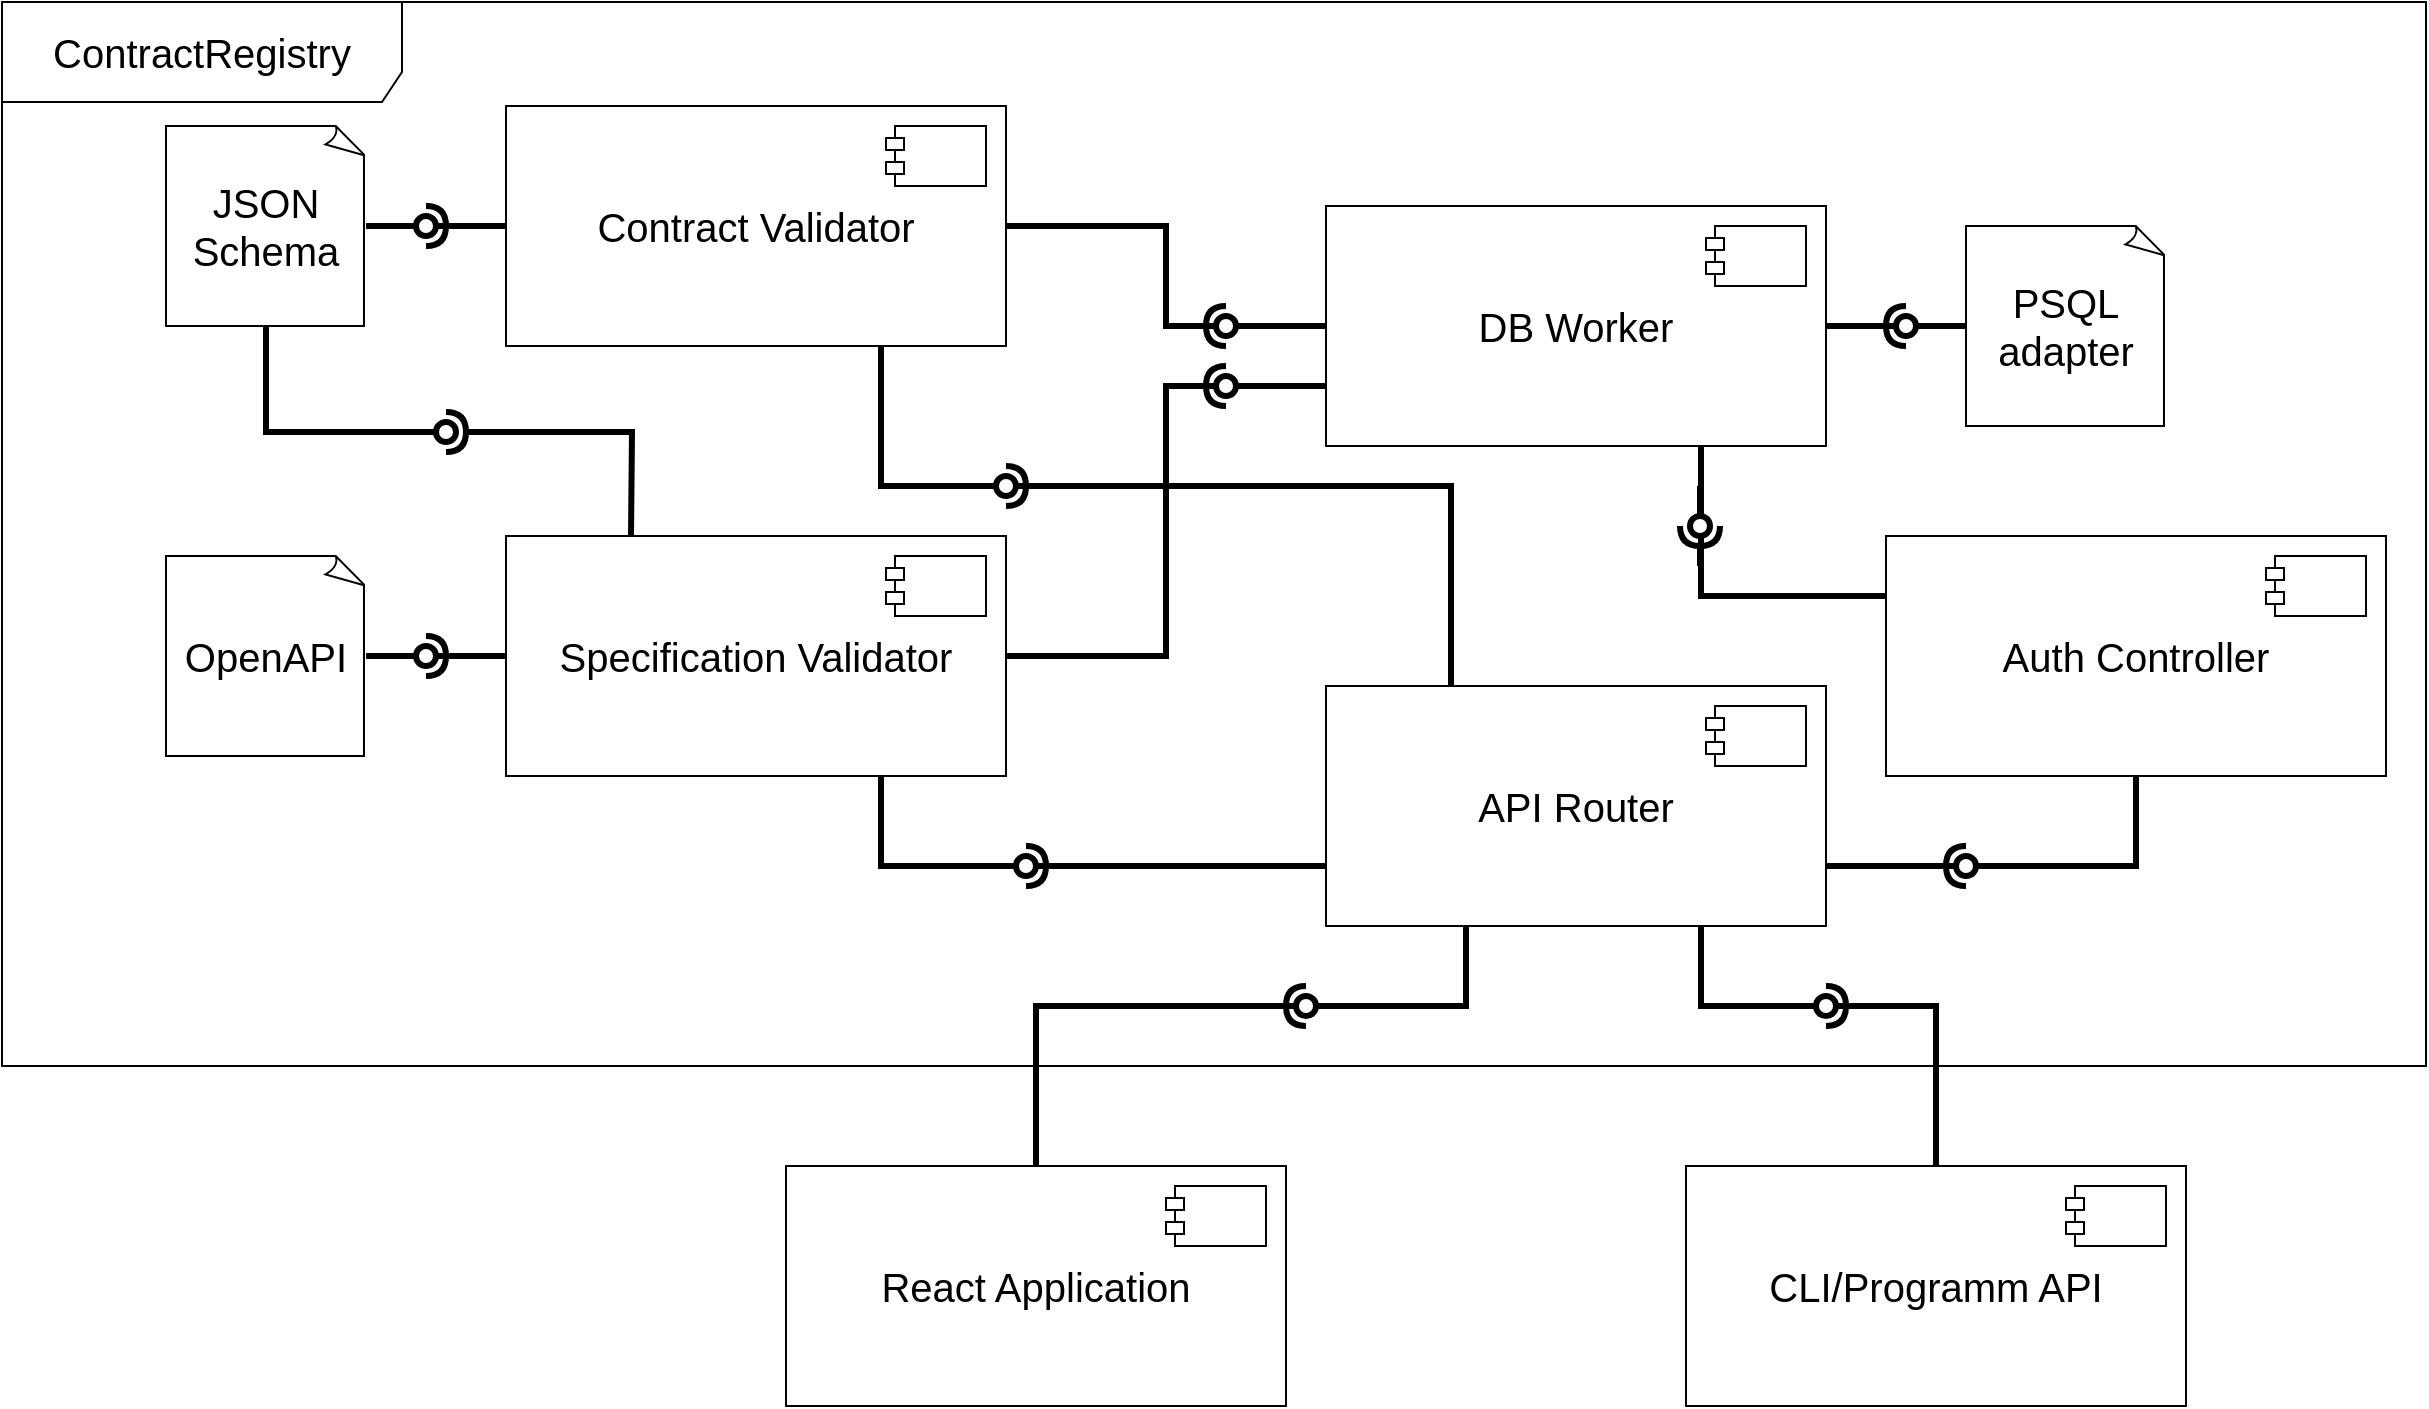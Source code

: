 <mxfile version="17.2.4" type="device" pages="3"><diagram name="arch" id="b5b7bab2-c9e2-2cf4-8b2a-24fd1a2a6d21"><mxGraphModel dx="2557" dy="1120" grid="1" gridSize="10" guides="1" tooltips="1" connect="1" arrows="1" fold="1" page="1" pageScale="1" pageWidth="827" pageHeight="1169" background="none" math="0" shadow="0"><root><mxCell id="0"/><mxCell id="1" parent="0"/><mxCell id="Lz_azRrl2270uQcHDVxr-2" value="&lt;font style=&quot;font-size: 20px&quot;&gt;ContractRegistry&lt;/font&gt;" style="shape=umlFrame;whiteSpace=wrap;html=1;width=200;height=50;" parent="1" vertex="1"><mxGeometry x="-2" y="258" width="1212" height="532" as="geometry"/></mxCell><mxCell id="NTznpI3FOSZ6g8ne6F2q-5" value="" style="group" parent="1" vertex="1" connectable="0"><mxGeometry x="250" y="525" width="250" height="120" as="geometry"/></mxCell><mxCell id="NTznpI3FOSZ6g8ne6F2q-2" value="&lt;font style=&quot;font-size: 20px&quot;&gt;Specification Validator&lt;/font&gt;" style="rounded=0;whiteSpace=wrap;html=1;" parent="NTznpI3FOSZ6g8ne6F2q-5" vertex="1"><mxGeometry width="250" height="120" as="geometry"/></mxCell><mxCell id="NTznpI3FOSZ6g8ne6F2q-1" value="" style="shape=module;align=left;spacingLeft=20;align=center;verticalAlign=top;jettyWidth=9;jettyHeight=6;" parent="NTznpI3FOSZ6g8ne6F2q-5" vertex="1"><mxGeometry x="190" y="10" width="50" height="30" as="geometry"/></mxCell><mxCell id="NTznpI3FOSZ6g8ne6F2q-7" value="" style="group" parent="1" vertex="1" connectable="0"><mxGeometry x="250" y="310" width="250" height="120" as="geometry"/></mxCell><mxCell id="NTznpI3FOSZ6g8ne6F2q-8" value="&lt;font style=&quot;font-size: 20px&quot;&gt;Contract Validator&lt;/font&gt;" style="rounded=0;whiteSpace=wrap;html=1;" parent="NTznpI3FOSZ6g8ne6F2q-7" vertex="1"><mxGeometry width="250" height="120" as="geometry"/></mxCell><mxCell id="NTznpI3FOSZ6g8ne6F2q-9" value="" style="shape=module;align=left;spacingLeft=20;align=center;verticalAlign=top;jettyWidth=9;jettyHeight=6;" parent="NTznpI3FOSZ6g8ne6F2q-7" vertex="1"><mxGeometry x="190" y="10" width="50" height="30" as="geometry"/></mxCell><mxCell id="NTznpI3FOSZ6g8ne6F2q-10" value="JSON Schema" style="whiteSpace=wrap;html=1;shape=mxgraph.basic.document;fontSize=20;" parent="1" vertex="1"><mxGeometry x="80" y="320" width="100" height="100" as="geometry"/></mxCell><mxCell id="NTznpI3FOSZ6g8ne6F2q-11" value="OpenAPI" style="whiteSpace=wrap;html=1;shape=mxgraph.basic.document;fontSize=20;" parent="1" vertex="1"><mxGeometry x="80" y="535" width="100" height="100" as="geometry"/></mxCell><mxCell id="NTznpI3FOSZ6g8ne6F2q-12" value="" style="group" parent="1" vertex="1" connectable="0"><mxGeometry x="660" y="360" width="250" height="120" as="geometry"/></mxCell><mxCell id="NTznpI3FOSZ6g8ne6F2q-13" value="&lt;font style=&quot;font-size: 20px&quot;&gt;DB Worker&lt;/font&gt;" style="rounded=0;whiteSpace=wrap;html=1;" parent="NTznpI3FOSZ6g8ne6F2q-12" vertex="1"><mxGeometry width="250" height="120" as="geometry"/></mxCell><mxCell id="NTznpI3FOSZ6g8ne6F2q-14" value="" style="shape=module;align=left;spacingLeft=20;align=center;verticalAlign=top;jettyWidth=9;jettyHeight=6;" parent="NTznpI3FOSZ6g8ne6F2q-12" vertex="1"><mxGeometry x="190" y="10" width="50" height="30" as="geometry"/></mxCell><mxCell id="NTznpI3FOSZ6g8ne6F2q-15" value="PSQL adapter" style="whiteSpace=wrap;html=1;shape=mxgraph.basic.document;fontSize=20;" parent="1" vertex="1"><mxGeometry x="980" y="370" width="100" height="100" as="geometry"/></mxCell><mxCell id="NTznpI3FOSZ6g8ne6F2q-16" value="" style="group" parent="1" vertex="1" connectable="0"><mxGeometry x="660" y="600" width="250" height="120" as="geometry"/></mxCell><mxCell id="NTznpI3FOSZ6g8ne6F2q-17" value="&lt;span style=&quot;font-size: 20px&quot;&gt;API Router&lt;/span&gt;" style="rounded=0;whiteSpace=wrap;html=1;" parent="NTznpI3FOSZ6g8ne6F2q-16" vertex="1"><mxGeometry width="250" height="120" as="geometry"/></mxCell><mxCell id="NTznpI3FOSZ6g8ne6F2q-18" value="" style="shape=module;align=left;spacingLeft=20;align=center;verticalAlign=top;jettyWidth=9;jettyHeight=6;" parent="NTznpI3FOSZ6g8ne6F2q-16" vertex="1"><mxGeometry x="190" y="10" width="50" height="30" as="geometry"/></mxCell><mxCell id="NTznpI3FOSZ6g8ne6F2q-19" value="" style="group" parent="1" vertex="1" connectable="0"><mxGeometry x="390" y="840" width="250" height="120" as="geometry"/></mxCell><mxCell id="NTznpI3FOSZ6g8ne6F2q-20" value="&lt;font style=&quot;font-size: 20px&quot;&gt;React Application&lt;/font&gt;" style="rounded=0;whiteSpace=wrap;html=1;" parent="NTznpI3FOSZ6g8ne6F2q-19" vertex="1"><mxGeometry width="250" height="120" as="geometry"/></mxCell><mxCell id="NTznpI3FOSZ6g8ne6F2q-21" value="" style="shape=module;align=left;spacingLeft=20;align=center;verticalAlign=top;jettyWidth=9;jettyHeight=6;" parent="NTznpI3FOSZ6g8ne6F2q-19" vertex="1"><mxGeometry x="190" y="10" width="50" height="30" as="geometry"/></mxCell><mxCell id="Lz_azRrl2270uQcHDVxr-8" style="edgeStyle=orthogonalEdgeStyle;rounded=0;orthogonalLoop=1;jettySize=auto;html=1;exitX=0;exitY=0.5;exitDx=0;exitDy=0;entryX=1;entryY=0.5;entryDx=0;entryDy=0;fontSize=20;endArrow=none;endFill=0;strokeWidth=3;" parent="1" source="NTznpI3FOSZ6g8ne6F2q-13" target="NTznpI3FOSZ6g8ne6F2q-8" edge="1"><mxGeometry relative="1" as="geometry"><Array as="points"><mxPoint x="580" y="420"/><mxPoint x="580" y="370"/></Array></mxGeometry></mxCell><mxCell id="Lz_azRrl2270uQcHDVxr-9" value="" style="group;rotation=-180;strokeWidth=4;" parent="1" vertex="1" connectable="0"><mxGeometry x="590" y="415" width="40" height="10" as="geometry"/></mxCell><mxCell id="Lz_azRrl2270uQcHDVxr-10" value="" style="rounded=0;orthogonalLoop=1;jettySize=auto;html=1;endArrow=none;endFill=0;sketch=0;sourcePerimeterSpacing=0;targetPerimeterSpacing=0;fontSize=20;strokeWidth=3;" parent="Lz_azRrl2270uQcHDVxr-9" target="Lz_azRrl2270uQcHDVxr-12" edge="1"><mxGeometry relative="1" as="geometry"><mxPoint x="40" y="5" as="sourcePoint"/></mxGeometry></mxCell><mxCell id="Lz_azRrl2270uQcHDVxr-11" value="" style="rounded=0;orthogonalLoop=1;jettySize=auto;html=1;endArrow=halfCircle;endFill=0;entryX=0.5;entryY=0.5;endSize=6;strokeWidth=3;sketch=0;fontSize=20;" parent="Lz_azRrl2270uQcHDVxr-9" target="Lz_azRrl2270uQcHDVxr-12" edge="1"><mxGeometry relative="1" as="geometry"><mxPoint y="5" as="sourcePoint"/></mxGeometry></mxCell><mxCell id="Lz_azRrl2270uQcHDVxr-12" value="" style="ellipse;whiteSpace=wrap;html=1;align=center;aspect=fixed;resizable=0;points=[];outlineConnect=0;sketch=0;fontSize=20;rotation=-180;strokeWidth=3;" parent="Lz_azRrl2270uQcHDVxr-9" vertex="1"><mxGeometry x="15" width="10" height="10" as="geometry"/></mxCell><mxCell id="Lz_azRrl2270uQcHDVxr-21" style="edgeStyle=orthogonalEdgeStyle;rounded=0;orthogonalLoop=1;jettySize=auto;html=1;exitX=1;exitY=0.5;exitDx=0;exitDy=0;entryX=0;entryY=0.75;entryDx=0;entryDy=0;fontSize=20;endArrow=none;endFill=0;strokeWidth=3;" parent="1" source="NTznpI3FOSZ6g8ne6F2q-2" target="NTznpI3FOSZ6g8ne6F2q-13" edge="1"><mxGeometry relative="1" as="geometry"/></mxCell><mxCell id="Lz_azRrl2270uQcHDVxr-22" value="" style="group;rotation=-180;strokeWidth=4;" parent="1" vertex="1" connectable="0"><mxGeometry x="590" y="445" width="40" height="10" as="geometry"/></mxCell><mxCell id="Lz_azRrl2270uQcHDVxr-23" value="" style="rounded=0;orthogonalLoop=1;jettySize=auto;html=1;endArrow=none;endFill=0;sketch=0;sourcePerimeterSpacing=0;targetPerimeterSpacing=0;fontSize=20;strokeWidth=3;" parent="Lz_azRrl2270uQcHDVxr-22" target="Lz_azRrl2270uQcHDVxr-25" edge="1"><mxGeometry relative="1" as="geometry"><mxPoint x="40" y="5" as="sourcePoint"/></mxGeometry></mxCell><mxCell id="Lz_azRrl2270uQcHDVxr-24" value="" style="rounded=0;orthogonalLoop=1;jettySize=auto;html=1;endArrow=halfCircle;endFill=0;entryX=0.5;entryY=0.5;endSize=6;strokeWidth=3;sketch=0;fontSize=20;" parent="Lz_azRrl2270uQcHDVxr-22" target="Lz_azRrl2270uQcHDVxr-25" edge="1"><mxGeometry relative="1" as="geometry"><mxPoint y="5" as="sourcePoint"/></mxGeometry></mxCell><mxCell id="Lz_azRrl2270uQcHDVxr-25" value="" style="ellipse;whiteSpace=wrap;html=1;align=center;aspect=fixed;resizable=0;points=[];outlineConnect=0;sketch=0;fontSize=20;rotation=-180;strokeWidth=3;" parent="Lz_azRrl2270uQcHDVxr-22" vertex="1"><mxGeometry x="15" width="10" height="10" as="geometry"/></mxCell><mxCell id="Lz_azRrl2270uQcHDVxr-26" style="edgeStyle=orthogonalEdgeStyle;rounded=0;orthogonalLoop=1;jettySize=auto;html=1;exitX=0.75;exitY=1;exitDx=0;exitDy=0;entryX=0.25;entryY=0;entryDx=0;entryDy=0;fontSize=20;endArrow=none;endFill=0;strokeWidth=3;" parent="1" source="NTznpI3FOSZ6g8ne6F2q-8" target="NTznpI3FOSZ6g8ne6F2q-17" edge="1"><mxGeometry relative="1" as="geometry"><Array as="points"><mxPoint x="438" y="500"/><mxPoint x="722" y="500"/></Array></mxGeometry></mxCell><mxCell id="Lz_azRrl2270uQcHDVxr-27" value="" style="group;rotation=0;strokeWidth=4;" parent="1" vertex="1" connectable="0"><mxGeometry x="480" y="495" width="40" height="10" as="geometry"/></mxCell><mxCell id="Lz_azRrl2270uQcHDVxr-28" value="" style="rounded=0;orthogonalLoop=1;jettySize=auto;html=1;endArrow=none;endFill=0;sketch=0;sourcePerimeterSpacing=0;targetPerimeterSpacing=0;fontSize=20;strokeWidth=3;" parent="Lz_azRrl2270uQcHDVxr-27" target="Lz_azRrl2270uQcHDVxr-30" edge="1"><mxGeometry relative="1" as="geometry"><mxPoint y="5" as="sourcePoint"/></mxGeometry></mxCell><mxCell id="Lz_azRrl2270uQcHDVxr-29" value="" style="rounded=0;orthogonalLoop=1;jettySize=auto;html=1;endArrow=halfCircle;endFill=0;entryX=0.5;entryY=0.5;endSize=6;strokeWidth=3;sketch=0;fontSize=20;" parent="Lz_azRrl2270uQcHDVxr-27" target="Lz_azRrl2270uQcHDVxr-30" edge="1"><mxGeometry relative="1" as="geometry"><mxPoint x="40" y="5" as="sourcePoint"/></mxGeometry></mxCell><mxCell id="Lz_azRrl2270uQcHDVxr-30" value="" style="ellipse;whiteSpace=wrap;html=1;align=center;aspect=fixed;resizable=0;points=[];outlineConnect=0;sketch=0;fontSize=20;rotation=0;strokeWidth=3;" parent="Lz_azRrl2270uQcHDVxr-27" vertex="1"><mxGeometry x="15" width="10" height="10" as="geometry"/></mxCell><mxCell id="Lz_azRrl2270uQcHDVxr-31" style="edgeStyle=orthogonalEdgeStyle;rounded=0;orthogonalLoop=1;jettySize=auto;html=1;exitX=0.75;exitY=1;exitDx=0;exitDy=0;entryX=0;entryY=0.75;entryDx=0;entryDy=0;fontSize=20;endArrow=none;endFill=0;strokeWidth=3;" parent="1" source="NTznpI3FOSZ6g8ne6F2q-2" target="NTznpI3FOSZ6g8ne6F2q-17" edge="1"><mxGeometry relative="1" as="geometry"/></mxCell><mxCell id="Lz_azRrl2270uQcHDVxr-32" value="" style="group;rotation=0;strokeWidth=4;" parent="1" vertex="1" connectable="0"><mxGeometry x="490" y="685" width="40" height="10" as="geometry"/></mxCell><mxCell id="Lz_azRrl2270uQcHDVxr-33" value="" style="rounded=0;orthogonalLoop=1;jettySize=auto;html=1;endArrow=none;endFill=0;sketch=0;sourcePerimeterSpacing=0;targetPerimeterSpacing=0;fontSize=20;strokeWidth=3;" parent="Lz_azRrl2270uQcHDVxr-32" target="Lz_azRrl2270uQcHDVxr-35" edge="1"><mxGeometry relative="1" as="geometry"><mxPoint y="5" as="sourcePoint"/></mxGeometry></mxCell><mxCell id="Lz_azRrl2270uQcHDVxr-34" value="" style="rounded=0;orthogonalLoop=1;jettySize=auto;html=1;endArrow=halfCircle;endFill=0;entryX=0.5;entryY=0.5;endSize=6;strokeWidth=3;sketch=0;fontSize=20;" parent="Lz_azRrl2270uQcHDVxr-32" target="Lz_azRrl2270uQcHDVxr-35" edge="1"><mxGeometry relative="1" as="geometry"><mxPoint x="40" y="5" as="sourcePoint"/></mxGeometry></mxCell><mxCell id="Lz_azRrl2270uQcHDVxr-35" value="" style="ellipse;whiteSpace=wrap;html=1;align=center;aspect=fixed;resizable=0;points=[];outlineConnect=0;sketch=0;fontSize=20;rotation=0;strokeWidth=3;" parent="Lz_azRrl2270uQcHDVxr-32" vertex="1"><mxGeometry x="15" width="10" height="10" as="geometry"/></mxCell><mxCell id="Lz_azRrl2270uQcHDVxr-36" style="edgeStyle=orthogonalEdgeStyle;rounded=0;orthogonalLoop=1;jettySize=auto;html=1;exitX=0.5;exitY=0;exitDx=0;exitDy=0;fontSize=20;endArrow=none;endFill=0;strokeWidth=3;" parent="1" source="NTznpI3FOSZ6g8ne6F2q-20" edge="1"><mxGeometry relative="1" as="geometry"><mxPoint x="730" y="720" as="targetPoint"/><Array as="points"><mxPoint x="515" y="760"/><mxPoint x="730" y="760"/><mxPoint x="730" y="720"/></Array></mxGeometry></mxCell><mxCell id="Lz_azRrl2270uQcHDVxr-46" style="edgeStyle=orthogonalEdgeStyle;rounded=0;orthogonalLoop=1;jettySize=auto;html=1;exitX=1;exitY=0.5;exitDx=0;exitDy=0;entryX=0;entryY=0.5;entryDx=0;entryDy=0;entryPerimeter=0;fontSize=20;endArrow=none;endFill=0;strokeWidth=3;" parent="1" source="NTznpI3FOSZ6g8ne6F2q-13" target="NTznpI3FOSZ6g8ne6F2q-15" edge="1"><mxGeometry relative="1" as="geometry"/></mxCell><mxCell id="Lz_azRrl2270uQcHDVxr-47" value="" style="group;rotation=-180;strokeWidth=4;" parent="1" vertex="1" connectable="0"><mxGeometry x="930" y="415" width="40" height="10" as="geometry"/></mxCell><mxCell id="Lz_azRrl2270uQcHDVxr-48" value="" style="rounded=0;orthogonalLoop=1;jettySize=auto;html=1;endArrow=none;endFill=0;sketch=0;sourcePerimeterSpacing=0;targetPerimeterSpacing=0;fontSize=20;strokeWidth=3;" parent="Lz_azRrl2270uQcHDVxr-47" target="Lz_azRrl2270uQcHDVxr-50" edge="1"><mxGeometry relative="1" as="geometry"><mxPoint x="40" y="5" as="sourcePoint"/></mxGeometry></mxCell><mxCell id="Lz_azRrl2270uQcHDVxr-49" value="" style="rounded=0;orthogonalLoop=1;jettySize=auto;html=1;endArrow=halfCircle;endFill=0;entryX=0.5;entryY=0.5;endSize=6;strokeWidth=3;sketch=0;fontSize=20;" parent="Lz_azRrl2270uQcHDVxr-47" target="Lz_azRrl2270uQcHDVxr-50" edge="1"><mxGeometry relative="1" as="geometry"><mxPoint y="5" as="sourcePoint"/></mxGeometry></mxCell><mxCell id="Lz_azRrl2270uQcHDVxr-50" value="" style="ellipse;whiteSpace=wrap;html=1;align=center;aspect=fixed;resizable=0;points=[];outlineConnect=0;sketch=0;fontSize=20;rotation=-180;strokeWidth=3;" parent="Lz_azRrl2270uQcHDVxr-47" vertex="1"><mxGeometry x="15" width="10" height="10" as="geometry"/></mxCell><mxCell id="Lz_azRrl2270uQcHDVxr-52" style="edgeStyle=orthogonalEdgeStyle;rounded=0;orthogonalLoop=1;jettySize=auto;html=1;exitX=0;exitY=0.5;exitDx=0;exitDy=0;entryX=1;entryY=0.5;entryDx=0;entryDy=0;entryPerimeter=0;fontSize=20;endArrow=none;endFill=0;strokeWidth=3;" parent="1" source="NTznpI3FOSZ6g8ne6F2q-8" target="NTznpI3FOSZ6g8ne6F2q-10" edge="1"><mxGeometry relative="1" as="geometry"/></mxCell><mxCell id="Lz_azRrl2270uQcHDVxr-53" style="edgeStyle=orthogonalEdgeStyle;rounded=0;orthogonalLoop=1;jettySize=auto;html=1;exitX=0;exitY=0.5;exitDx=0;exitDy=0;fontSize=20;endArrow=none;endFill=0;strokeWidth=3;" parent="1" source="NTznpI3FOSZ6g8ne6F2q-2" target="NTznpI3FOSZ6g8ne6F2q-11" edge="1"><mxGeometry relative="1" as="geometry"/></mxCell><mxCell id="Lz_azRrl2270uQcHDVxr-64" value="" style="group;rotation=0;strokeWidth=4;" parent="1" vertex="1" connectable="0"><mxGeometry x="190" y="580" width="40" height="10" as="geometry"/></mxCell><mxCell id="Lz_azRrl2270uQcHDVxr-65" value="" style="rounded=0;orthogonalLoop=1;jettySize=auto;html=1;endArrow=none;endFill=0;sketch=0;sourcePerimeterSpacing=0;targetPerimeterSpacing=0;fontSize=20;strokeWidth=3;" parent="Lz_azRrl2270uQcHDVxr-64" target="Lz_azRrl2270uQcHDVxr-67" edge="1"><mxGeometry relative="1" as="geometry"><mxPoint y="5" as="sourcePoint"/></mxGeometry></mxCell><mxCell id="Lz_azRrl2270uQcHDVxr-66" value="" style="rounded=0;orthogonalLoop=1;jettySize=auto;html=1;endArrow=halfCircle;endFill=0;entryX=0.5;entryY=0.5;endSize=6;strokeWidth=3;sketch=0;fontSize=20;" parent="Lz_azRrl2270uQcHDVxr-64" target="Lz_azRrl2270uQcHDVxr-67" edge="1"><mxGeometry relative="1" as="geometry"><mxPoint x="40" y="5" as="sourcePoint"/></mxGeometry></mxCell><mxCell id="Lz_azRrl2270uQcHDVxr-67" value="" style="ellipse;whiteSpace=wrap;html=1;align=center;aspect=fixed;resizable=0;points=[];outlineConnect=0;sketch=0;fontSize=20;rotation=0;strokeWidth=3;" parent="Lz_azRrl2270uQcHDVxr-64" vertex="1"><mxGeometry x="15" width="10" height="10" as="geometry"/></mxCell><mxCell id="Lz_azRrl2270uQcHDVxr-17" value="" style="group;rotation=0;strokeWidth=4;" parent="1" vertex="1" connectable="0"><mxGeometry x="190" y="365" width="40" height="10" as="geometry"/></mxCell><mxCell id="Lz_azRrl2270uQcHDVxr-18" value="" style="rounded=0;orthogonalLoop=1;jettySize=auto;html=1;endArrow=none;endFill=0;sketch=0;sourcePerimeterSpacing=0;targetPerimeterSpacing=0;fontSize=20;strokeWidth=3;" parent="Lz_azRrl2270uQcHDVxr-17" target="Lz_azRrl2270uQcHDVxr-20" edge="1"><mxGeometry relative="1" as="geometry"><mxPoint y="5" as="sourcePoint"/></mxGeometry></mxCell><mxCell id="Lz_azRrl2270uQcHDVxr-19" value="" style="rounded=0;orthogonalLoop=1;jettySize=auto;html=1;endArrow=halfCircle;endFill=0;entryX=0.5;entryY=0.5;endSize=6;strokeWidth=3;sketch=0;fontSize=20;" parent="Lz_azRrl2270uQcHDVxr-17" target="Lz_azRrl2270uQcHDVxr-20" edge="1"><mxGeometry relative="1" as="geometry"><mxPoint x="40" y="5" as="sourcePoint"/></mxGeometry></mxCell><mxCell id="Lz_azRrl2270uQcHDVxr-20" value="" style="ellipse;whiteSpace=wrap;html=1;align=center;aspect=fixed;resizable=0;points=[];outlineConnect=0;sketch=0;fontSize=20;rotation=0;strokeWidth=3;" parent="Lz_azRrl2270uQcHDVxr-17" vertex="1"><mxGeometry x="15" width="10" height="10" as="geometry"/></mxCell><mxCell id="Lz_azRrl2270uQcHDVxr-68" value="" style="group;rotation=0;strokeWidth=4;" parent="1" vertex="1" connectable="0"><mxGeometry x="200" y="468" width="40" height="10" as="geometry"/></mxCell><mxCell id="Lz_azRrl2270uQcHDVxr-71" value="" style="ellipse;whiteSpace=wrap;html=1;align=center;aspect=fixed;resizable=0;points=[];outlineConnect=0;sketch=0;fontSize=20;rotation=0;strokeWidth=3;" parent="Lz_azRrl2270uQcHDVxr-68" vertex="1"><mxGeometry x="15" width="10" height="10" as="geometry"/></mxCell><mxCell id="Lz_azRrl2270uQcHDVxr-70" value="" style="rounded=0;orthogonalLoop=1;jettySize=auto;html=1;endArrow=halfCircle;endFill=0;entryX=0.5;entryY=0.5;endSize=6;strokeWidth=3;sketch=0;fontSize=20;exitX=0.25;exitY=0;exitDx=0;exitDy=0;" parent="1" source="NTznpI3FOSZ6g8ne6F2q-2" target="Lz_azRrl2270uQcHDVxr-71" edge="1"><mxGeometry relative="1" as="geometry"><mxPoint x="240" y="473" as="sourcePoint"/><Array as="points"><mxPoint x="313" y="473"/></Array></mxGeometry></mxCell><mxCell id="Lz_azRrl2270uQcHDVxr-69" value="" style="rounded=0;orthogonalLoop=1;jettySize=auto;html=1;endArrow=none;endFill=0;sketch=0;sourcePerimeterSpacing=0;targetPerimeterSpacing=0;fontSize=20;strokeWidth=3;exitX=0.5;exitY=1;exitDx=0;exitDy=0;exitPerimeter=0;" parent="1" source="NTznpI3FOSZ6g8ne6F2q-10" target="Lz_azRrl2270uQcHDVxr-71" edge="1"><mxGeometry relative="1" as="geometry"><mxPoint x="200" y="473" as="sourcePoint"/><Array as="points"><mxPoint x="130" y="473"/></Array></mxGeometry></mxCell><mxCell id="6DGtZAUi4Gz1o-I7cFTn-1" value="" style="group" vertex="1" connectable="0" parent="1"><mxGeometry x="940" y="525" width="250" height="120" as="geometry"/></mxCell><mxCell id="6DGtZAUi4Gz1o-I7cFTn-2" value="&lt;span style=&quot;font-size: 20px&quot;&gt;Auth Controller&lt;/span&gt;" style="rounded=0;whiteSpace=wrap;html=1;" vertex="1" parent="6DGtZAUi4Gz1o-I7cFTn-1"><mxGeometry width="250" height="120" as="geometry"/></mxCell><mxCell id="6DGtZAUi4Gz1o-I7cFTn-3" value="" style="shape=module;align=left;spacingLeft=20;align=center;verticalAlign=top;jettyWidth=9;jettyHeight=6;" vertex="1" parent="6DGtZAUi4Gz1o-I7cFTn-1"><mxGeometry x="190" y="10" width="50" height="30" as="geometry"/></mxCell><mxCell id="6DGtZAUi4Gz1o-I7cFTn-4" style="edgeStyle=orthogonalEdgeStyle;rounded=0;orthogonalLoop=1;jettySize=auto;html=1;exitX=1;exitY=0.75;exitDx=0;exitDy=0;entryX=0.5;entryY=1;entryDx=0;entryDy=0;strokeWidth=3;endArrow=none;endFill=0;" edge="1" parent="1" source="NTznpI3FOSZ6g8ne6F2q-17" target="6DGtZAUi4Gz1o-I7cFTn-2"><mxGeometry relative="1" as="geometry"/></mxCell><mxCell id="6DGtZAUi4Gz1o-I7cFTn-5" value="" style="group;rotation=-180;strokeWidth=4;" vertex="1" connectable="0" parent="1"><mxGeometry x="960" y="685" width="40" height="10" as="geometry"/></mxCell><mxCell id="6DGtZAUi4Gz1o-I7cFTn-6" value="" style="rounded=0;orthogonalLoop=1;jettySize=auto;html=1;endArrow=none;endFill=0;sketch=0;sourcePerimeterSpacing=0;targetPerimeterSpacing=0;fontSize=20;strokeWidth=3;" edge="1" parent="6DGtZAUi4Gz1o-I7cFTn-5" target="6DGtZAUi4Gz1o-I7cFTn-8"><mxGeometry relative="1" as="geometry"><mxPoint x="40" y="5" as="sourcePoint"/></mxGeometry></mxCell><mxCell id="6DGtZAUi4Gz1o-I7cFTn-7" value="" style="rounded=0;orthogonalLoop=1;jettySize=auto;html=1;endArrow=halfCircle;endFill=0;entryX=0.5;entryY=0.5;endSize=6;strokeWidth=3;sketch=0;fontSize=20;" edge="1" parent="6DGtZAUi4Gz1o-I7cFTn-5" target="6DGtZAUi4Gz1o-I7cFTn-8"><mxGeometry relative="1" as="geometry"><mxPoint y="5" as="sourcePoint"/></mxGeometry></mxCell><mxCell id="6DGtZAUi4Gz1o-I7cFTn-8" value="" style="ellipse;whiteSpace=wrap;html=1;align=center;aspect=fixed;resizable=0;points=[];outlineConnect=0;sketch=0;fontSize=20;rotation=-180;strokeWidth=3;" vertex="1" parent="6DGtZAUi4Gz1o-I7cFTn-5"><mxGeometry x="15" width="10" height="10" as="geometry"/></mxCell><mxCell id="6DGtZAUi4Gz1o-I7cFTn-9" style="edgeStyle=orthogonalEdgeStyle;rounded=0;orthogonalLoop=1;jettySize=auto;html=1;exitX=0.75;exitY=1;exitDx=0;exitDy=0;entryX=0;entryY=0.25;entryDx=0;entryDy=0;strokeWidth=3;endArrow=none;endFill=0;" edge="1" parent="1" source="NTznpI3FOSZ6g8ne6F2q-13" target="6DGtZAUi4Gz1o-I7cFTn-2"><mxGeometry relative="1" as="geometry"/></mxCell><mxCell id="6DGtZAUi4Gz1o-I7cFTn-10" value="" style="group;rotation=90;strokeWidth=4;" vertex="1" connectable="0" parent="1"><mxGeometry x="827" y="515" width="40" height="10" as="geometry"/></mxCell><mxCell id="6DGtZAUi4Gz1o-I7cFTn-11" value="" style="rounded=0;orthogonalLoop=1;jettySize=auto;html=1;endArrow=none;endFill=0;sketch=0;sourcePerimeterSpacing=0;targetPerimeterSpacing=0;fontSize=20;strokeWidth=3;" edge="1" parent="6DGtZAUi4Gz1o-I7cFTn-10" target="6DGtZAUi4Gz1o-I7cFTn-13"><mxGeometry relative="1" as="geometry"><mxPoint x="20" y="-15" as="sourcePoint"/></mxGeometry></mxCell><mxCell id="6DGtZAUi4Gz1o-I7cFTn-12" value="" style="rounded=0;orthogonalLoop=1;jettySize=auto;html=1;endArrow=halfCircle;endFill=0;entryX=0.5;entryY=0.5;endSize=6;strokeWidth=3;sketch=0;fontSize=20;" edge="1" parent="6DGtZAUi4Gz1o-I7cFTn-10" target="6DGtZAUi4Gz1o-I7cFTn-13"><mxGeometry relative="1" as="geometry"><mxPoint x="20" y="25" as="sourcePoint"/></mxGeometry></mxCell><mxCell id="6DGtZAUi4Gz1o-I7cFTn-13" value="" style="ellipse;whiteSpace=wrap;html=1;align=center;aspect=fixed;resizable=0;points=[];outlineConnect=0;sketch=0;fontSize=20;rotation=90;strokeWidth=3;" vertex="1" parent="6DGtZAUi4Gz1o-I7cFTn-10"><mxGeometry x="15" width="10" height="10" as="geometry"/></mxCell><mxCell id="6DGtZAUi4Gz1o-I7cFTn-14" value="" style="group;rotation=-180;strokeWidth=4;" vertex="1" connectable="0" parent="1"><mxGeometry x="630" y="755" width="40" height="10" as="geometry"/></mxCell><mxCell id="6DGtZAUi4Gz1o-I7cFTn-15" value="" style="rounded=0;orthogonalLoop=1;jettySize=auto;html=1;endArrow=none;endFill=0;sketch=0;sourcePerimeterSpacing=0;targetPerimeterSpacing=0;fontSize=20;strokeWidth=3;" edge="1" parent="6DGtZAUi4Gz1o-I7cFTn-14" target="6DGtZAUi4Gz1o-I7cFTn-17"><mxGeometry relative="1" as="geometry"><mxPoint x="40" y="5" as="sourcePoint"/></mxGeometry></mxCell><mxCell id="6DGtZAUi4Gz1o-I7cFTn-16" value="" style="rounded=0;orthogonalLoop=1;jettySize=auto;html=1;endArrow=halfCircle;endFill=0;entryX=0.5;entryY=0.5;endSize=6;strokeWidth=3;sketch=0;fontSize=20;" edge="1" parent="6DGtZAUi4Gz1o-I7cFTn-14" target="6DGtZAUi4Gz1o-I7cFTn-17"><mxGeometry relative="1" as="geometry"><mxPoint y="5" as="sourcePoint"/></mxGeometry></mxCell><mxCell id="6DGtZAUi4Gz1o-I7cFTn-17" value="" style="ellipse;whiteSpace=wrap;html=1;align=center;aspect=fixed;resizable=0;points=[];outlineConnect=0;sketch=0;fontSize=20;rotation=-180;strokeWidth=3;" vertex="1" parent="6DGtZAUi4Gz1o-I7cFTn-14"><mxGeometry x="15" width="10" height="10" as="geometry"/></mxCell><mxCell id="6DGtZAUi4Gz1o-I7cFTn-19" value="" style="group" vertex="1" connectable="0" parent="1"><mxGeometry x="840" y="840" width="250" height="120" as="geometry"/></mxCell><mxCell id="6DGtZAUi4Gz1o-I7cFTn-20" value="&lt;font style=&quot;font-size: 20px&quot;&gt;CLI/Programm API&lt;/font&gt;" style="rounded=0;whiteSpace=wrap;html=1;" vertex="1" parent="6DGtZAUi4Gz1o-I7cFTn-19"><mxGeometry width="250" height="120" as="geometry"/></mxCell><mxCell id="6DGtZAUi4Gz1o-I7cFTn-21" value="" style="shape=module;align=left;spacingLeft=20;align=center;verticalAlign=top;jettyWidth=9;jettyHeight=6;" vertex="1" parent="6DGtZAUi4Gz1o-I7cFTn-19"><mxGeometry x="190" y="10" width="50" height="30" as="geometry"/></mxCell><mxCell id="6DGtZAUi4Gz1o-I7cFTn-22" style="edgeStyle=orthogonalEdgeStyle;rounded=0;orthogonalLoop=1;jettySize=auto;html=1;exitX=0.75;exitY=1;exitDx=0;exitDy=0;entryX=0.5;entryY=0;entryDx=0;entryDy=0;endArrow=none;endFill=0;strokeWidth=3;" edge="1" parent="1" source="NTznpI3FOSZ6g8ne6F2q-17" target="6DGtZAUi4Gz1o-I7cFTn-20"><mxGeometry relative="1" as="geometry"><Array as="points"><mxPoint x="848" y="760"/><mxPoint x="965" y="760"/></Array></mxGeometry></mxCell><mxCell id="6DGtZAUi4Gz1o-I7cFTn-23" value="" style="group;rotation=0;strokeWidth=4;" vertex="1" connectable="0" parent="1"><mxGeometry x="890" y="755" width="40" height="10" as="geometry"/></mxCell><mxCell id="6DGtZAUi4Gz1o-I7cFTn-24" value="" style="rounded=0;orthogonalLoop=1;jettySize=auto;html=1;endArrow=none;endFill=0;sketch=0;sourcePerimeterSpacing=0;targetPerimeterSpacing=0;fontSize=20;strokeWidth=3;" edge="1" parent="6DGtZAUi4Gz1o-I7cFTn-23" target="6DGtZAUi4Gz1o-I7cFTn-26"><mxGeometry relative="1" as="geometry"><mxPoint y="5" as="sourcePoint"/></mxGeometry></mxCell><mxCell id="6DGtZAUi4Gz1o-I7cFTn-25" value="" style="rounded=0;orthogonalLoop=1;jettySize=auto;html=1;endArrow=halfCircle;endFill=0;entryX=0.5;entryY=0.5;endSize=6;strokeWidth=3;sketch=0;fontSize=20;" edge="1" parent="6DGtZAUi4Gz1o-I7cFTn-23" target="6DGtZAUi4Gz1o-I7cFTn-26"><mxGeometry relative="1" as="geometry"><mxPoint x="40" y="5" as="sourcePoint"/></mxGeometry></mxCell><mxCell id="6DGtZAUi4Gz1o-I7cFTn-26" value="" style="ellipse;whiteSpace=wrap;html=1;align=center;aspect=fixed;resizable=0;points=[];outlineConnect=0;sketch=0;fontSize=20;rotation=0;strokeWidth=3;" vertex="1" parent="6DGtZAUi4Gz1o-I7cFTn-23"><mxGeometry x="15" width="10" height="10" as="geometry"/></mxCell></root></mxGraphModel></diagram><diagram id="7S7pUWcjHqedcm_H6oqc" name="er"><mxGraphModel dx="1038" dy="649" grid="1" gridSize="10" guides="1" tooltips="1" connect="1" arrows="1" fold="1" page="1" pageScale="1" pageWidth="827" pageHeight="1169" math="0" shadow="0"><root><mxCell id="dKCYuB_QtN5mc5FI5lSo-0"/><mxCell id="dKCYuB_QtN5mc5FI5lSo-1" parent="dKCYuB_QtN5mc5FI5lSo-0"/><mxCell id="gaFN4s2b29At6AgafmRe-24" value="" style="shape=tableRow;horizontal=0;startSize=0;swimlaneHead=0;swimlaneBody=0;fillColor=none;collapsible=0;dropTarget=0;points=[[0,0.5],[1,0.5]];portConstraint=eastwest;top=0;left=0;right=0;bottom=0;" parent="dKCYuB_QtN5mc5FI5lSo-1" vertex="1"><mxGeometry x="360" y="310" width="180" height="30" as="geometry"/></mxCell><mxCell id="gaFN4s2b29At6AgafmRe-25" value="" style="shape=partialRectangle;connectable=0;fillColor=none;top=0;left=0;bottom=0;right=0;editable=1;overflow=hidden;" parent="gaFN4s2b29At6AgafmRe-24" vertex="1"><mxGeometry width="30" height="30" as="geometry"><mxRectangle width="30" height="30" as="alternateBounds"/></mxGeometry></mxCell><mxCell id="dKCYuB_QtN5mc5FI5lSo-2" value="users" style="shape=table;startSize=30;container=1;collapsible=1;childLayout=tableLayout;fixedRows=1;rowLines=0;fontStyle=1;align=center;resizeLast=1;" parent="dKCYuB_QtN5mc5FI5lSo-1" vertex="1"><mxGeometry x="110" y="120" width="180" height="160" as="geometry"/></mxCell><mxCell id="dKCYuB_QtN5mc5FI5lSo-3" value="" style="shape=tableRow;horizontal=0;startSize=0;swimlaneHead=0;swimlaneBody=0;fillColor=none;collapsible=0;dropTarget=0;points=[[0,0.5],[1,0.5]];portConstraint=eastwest;top=0;left=0;right=0;bottom=1;" parent="dKCYuB_QtN5mc5FI5lSo-2" vertex="1"><mxGeometry y="30" width="180" height="30" as="geometry"/></mxCell><mxCell id="dKCYuB_QtN5mc5FI5lSo-4" value="PK" style="shape=partialRectangle;connectable=0;fillColor=none;top=0;left=0;bottom=0;right=0;fontStyle=1;overflow=hidden;" parent="dKCYuB_QtN5mc5FI5lSo-3" vertex="1"><mxGeometry width="30" height="30" as="geometry"><mxRectangle width="30" height="30" as="alternateBounds"/></mxGeometry></mxCell><mxCell id="dKCYuB_QtN5mc5FI5lSo-5" value="user_id" style="shape=partialRectangle;connectable=0;fillColor=none;top=0;left=0;bottom=0;right=0;align=left;spacingLeft=6;fontStyle=5;overflow=hidden;" parent="dKCYuB_QtN5mc5FI5lSo-3" vertex="1"><mxGeometry x="30" width="150" height="30" as="geometry"><mxRectangle width="150" height="30" as="alternateBounds"/></mxGeometry></mxCell><mxCell id="dKCYuB_QtN5mc5FI5lSo-6" value="" style="shape=tableRow;horizontal=0;startSize=0;swimlaneHead=0;swimlaneBody=0;fillColor=none;collapsible=0;dropTarget=0;points=[[0,0.5],[1,0.5]];portConstraint=eastwest;top=0;left=0;right=0;bottom=0;" parent="dKCYuB_QtN5mc5FI5lSo-2" vertex="1"><mxGeometry y="60" width="180" height="30" as="geometry"/></mxCell><mxCell id="dKCYuB_QtN5mc5FI5lSo-7" value="UQ" style="shape=partialRectangle;connectable=0;fillColor=none;top=0;left=0;bottom=0;right=0;editable=1;overflow=hidden;" parent="dKCYuB_QtN5mc5FI5lSo-6" vertex="1"><mxGeometry width="30" height="30" as="geometry"><mxRectangle width="30" height="30" as="alternateBounds"/></mxGeometry></mxCell><mxCell id="dKCYuB_QtN5mc5FI5lSo-8" value="login" style="shape=partialRectangle;connectable=0;fillColor=none;top=0;left=0;bottom=0;right=0;align=left;spacingLeft=6;overflow=hidden;" parent="dKCYuB_QtN5mc5FI5lSo-6" vertex="1"><mxGeometry x="30" width="150" height="30" as="geometry"><mxRectangle width="150" height="30" as="alternateBounds"/></mxGeometry></mxCell><mxCell id="dKCYuB_QtN5mc5FI5lSo-9" value="" style="shape=tableRow;horizontal=0;startSize=0;swimlaneHead=0;swimlaneBody=0;fillColor=none;collapsible=0;dropTarget=0;points=[[0,0.5],[1,0.5]];portConstraint=eastwest;top=0;left=0;right=0;bottom=0;" parent="dKCYuB_QtN5mc5FI5lSo-2" vertex="1"><mxGeometry y="90" width="180" height="30" as="geometry"/></mxCell><mxCell id="dKCYuB_QtN5mc5FI5lSo-10" value="" style="shape=partialRectangle;connectable=0;fillColor=none;top=0;left=0;bottom=0;right=0;editable=1;overflow=hidden;" parent="dKCYuB_QtN5mc5FI5lSo-9" vertex="1"><mxGeometry width="30" height="30" as="geometry"><mxRectangle width="30" height="30" as="alternateBounds"/></mxGeometry></mxCell><mxCell id="dKCYuB_QtN5mc5FI5lSo-11" value="passwrord" style="shape=partialRectangle;connectable=0;fillColor=none;top=0;left=0;bottom=0;right=0;align=left;spacingLeft=6;overflow=hidden;" parent="dKCYuB_QtN5mc5FI5lSo-9" vertex="1"><mxGeometry x="30" width="150" height="30" as="geometry"><mxRectangle width="150" height="30" as="alternateBounds"/></mxGeometry></mxCell><mxCell id="dKCYuB_QtN5mc5FI5lSo-12" value="" style="shape=tableRow;horizontal=0;startSize=0;swimlaneHead=0;swimlaneBody=0;fillColor=none;collapsible=0;dropTarget=0;points=[[0,0.5],[1,0.5]];portConstraint=eastwest;top=0;left=0;right=0;bottom=0;" parent="dKCYuB_QtN5mc5FI5lSo-2" vertex="1"><mxGeometry y="120" width="180" height="30" as="geometry"/></mxCell><mxCell id="dKCYuB_QtN5mc5FI5lSo-13" value="UQ" style="shape=partialRectangle;connectable=0;fillColor=none;top=0;left=0;bottom=0;right=0;editable=1;overflow=hidden;" parent="dKCYuB_QtN5mc5FI5lSo-12" vertex="1"><mxGeometry width="30" height="30" as="geometry"><mxRectangle width="30" height="30" as="alternateBounds"/></mxGeometry></mxCell><mxCell id="dKCYuB_QtN5mc5FI5lSo-14" value="token" style="shape=partialRectangle;connectable=0;fillColor=none;top=0;left=0;bottom=0;right=0;align=left;spacingLeft=6;overflow=hidden;" parent="dKCYuB_QtN5mc5FI5lSo-12" vertex="1"><mxGeometry x="30" width="150" height="30" as="geometry"><mxRectangle width="150" height="30" as="alternateBounds"/></mxGeometry></mxCell><mxCell id="dKCYuB_QtN5mc5FI5lSo-15" value="contracts" style="shape=table;startSize=30;container=1;collapsible=1;childLayout=tableLayout;fixedRows=1;rowLines=0;fontStyle=1;align=center;resizeLast=1;" parent="dKCYuB_QtN5mc5FI5lSo-1" vertex="1"><mxGeometry x="323.5" y="240" width="180" height="180" as="geometry"/></mxCell><mxCell id="dKCYuB_QtN5mc5FI5lSo-16" value="" style="shape=tableRow;horizontal=0;startSize=0;swimlaneHead=0;swimlaneBody=0;fillColor=none;collapsible=0;dropTarget=0;points=[[0,0.5],[1,0.5]];portConstraint=eastwest;top=0;left=0;right=0;bottom=1;" parent="dKCYuB_QtN5mc5FI5lSo-15" vertex="1"><mxGeometry y="30" width="180" height="30" as="geometry"/></mxCell><mxCell id="dKCYuB_QtN5mc5FI5lSo-17" value="PK" style="shape=partialRectangle;connectable=0;fillColor=none;top=0;left=0;bottom=0;right=0;fontStyle=1;overflow=hidden;" parent="dKCYuB_QtN5mc5FI5lSo-16" vertex="1"><mxGeometry width="30" height="30" as="geometry"><mxRectangle width="30" height="30" as="alternateBounds"/></mxGeometry></mxCell><mxCell id="dKCYuB_QtN5mc5FI5lSo-18" value="contract_id" style="shape=partialRectangle;connectable=0;fillColor=none;top=0;left=0;bottom=0;right=0;align=left;spacingLeft=6;fontStyle=5;overflow=hidden;" parent="dKCYuB_QtN5mc5FI5lSo-16" vertex="1"><mxGeometry x="30" width="150" height="30" as="geometry"><mxRectangle width="150" height="30" as="alternateBounds"/></mxGeometry></mxCell><mxCell id="dKCYuB_QtN5mc5FI5lSo-19" value="" style="shape=tableRow;horizontal=0;startSize=0;swimlaneHead=0;swimlaneBody=0;fillColor=none;collapsible=0;dropTarget=0;points=[[0,0.5],[1,0.5]];portConstraint=eastwest;top=0;left=0;right=0;bottom=0;" parent="dKCYuB_QtN5mc5FI5lSo-15" vertex="1"><mxGeometry y="60" width="180" height="30" as="geometry"/></mxCell><mxCell id="dKCYuB_QtN5mc5FI5lSo-20" value="FK" style="shape=partialRectangle;connectable=0;fillColor=none;top=0;left=0;bottom=0;right=0;editable=1;overflow=hidden;" parent="dKCYuB_QtN5mc5FI5lSo-19" vertex="1"><mxGeometry width="30" height="30" as="geometry"><mxRectangle width="30" height="30" as="alternateBounds"/></mxGeometry></mxCell><mxCell id="dKCYuB_QtN5mc5FI5lSo-21" value="consumer_id " style="shape=partialRectangle;connectable=0;fillColor=none;top=0;left=0;bottom=0;right=0;align=left;spacingLeft=6;overflow=hidden;" parent="dKCYuB_QtN5mc5FI5lSo-19" vertex="1"><mxGeometry x="30" width="150" height="30" as="geometry"><mxRectangle width="150" height="30" as="alternateBounds"/></mxGeometry></mxCell><mxCell id="dKCYuB_QtN5mc5FI5lSo-22" value="" style="shape=tableRow;horizontal=0;startSize=0;swimlaneHead=0;swimlaneBody=0;fillColor=none;collapsible=0;dropTarget=0;points=[[0,0.5],[1,0.5]];portConstraint=eastwest;top=0;left=0;right=0;bottom=0;" parent="dKCYuB_QtN5mc5FI5lSo-15" vertex="1"><mxGeometry y="90" width="180" height="30" as="geometry"/></mxCell><mxCell id="dKCYuB_QtN5mc5FI5lSo-23" value="FK" style="shape=partialRectangle;connectable=0;fillColor=none;top=0;left=0;bottom=0;right=0;editable=1;overflow=hidden;" parent="dKCYuB_QtN5mc5FI5lSo-22" vertex="1"><mxGeometry width="30" height="30" as="geometry"><mxRectangle width="30" height="30" as="alternateBounds"/></mxGeometry></mxCell><mxCell id="dKCYuB_QtN5mc5FI5lSo-24" value="spec_id" style="shape=partialRectangle;connectable=0;fillColor=none;top=0;left=0;bottom=0;right=0;align=left;spacingLeft=6;overflow=hidden;" parent="dKCYuB_QtN5mc5FI5lSo-22" vertex="1"><mxGeometry x="30" width="150" height="30" as="geometry"><mxRectangle width="150" height="30" as="alternateBounds"/></mxGeometry></mxCell><mxCell id="dKCYuB_QtN5mc5FI5lSo-25" value="" style="shape=tableRow;horizontal=0;startSize=0;swimlaneHead=0;swimlaneBody=0;fillColor=none;collapsible=0;dropTarget=0;points=[[0,0.5],[1,0.5]];portConstraint=eastwest;top=0;left=0;right=0;bottom=0;" parent="dKCYuB_QtN5mc5FI5lSo-15" vertex="1"><mxGeometry y="120" width="180" height="30" as="geometry"/></mxCell><mxCell id="dKCYuB_QtN5mc5FI5lSo-26" value="UQ" style="shape=partialRectangle;connectable=0;fillColor=none;top=0;left=0;bottom=0;right=0;editable=1;overflow=hidden;" parent="dKCYuB_QtN5mc5FI5lSo-25" vertex="1"><mxGeometry width="30" height="30" as="geometry"><mxRectangle width="30" height="30" as="alternateBounds"/></mxGeometry></mxCell><mxCell id="dKCYuB_QtN5mc5FI5lSo-27" value="token" style="shape=partialRectangle;connectable=0;fillColor=none;top=0;left=0;bottom=0;right=0;align=left;spacingLeft=6;overflow=hidden;" parent="dKCYuB_QtN5mc5FI5lSo-25" vertex="1"><mxGeometry x="30" width="150" height="30" as="geometry"><mxRectangle width="150" height="30" as="alternateBounds"/></mxGeometry></mxCell><mxCell id="Ua-PbZ2gI5CoVd1KMScZ-4" style="edgeStyle=orthogonalEdgeStyle;rounded=0;orthogonalLoop=1;jettySize=auto;html=1;exitX=0.25;exitY=1;exitDx=0;exitDy=0;entryX=1;entryY=0.5;entryDx=0;entryDy=0;fontSize=20;startArrow=ERone;startFill=0;endArrow=ERmany;endFill=0;strokeWidth=1;" parent="dKCYuB_QtN5mc5FI5lSo-1" source="dKCYuB_QtN5mc5FI5lSo-28" target="dKCYuB_QtN5mc5FI5lSo-25" edge="1"><mxGeometry relative="1" as="geometry"/></mxCell><mxCell id="dKCYuB_QtN5mc5FI5lSo-28" value="specs" style="shape=table;startSize=30;container=1;collapsible=1;childLayout=tableLayout;fixedRows=1;rowLines=0;fontStyle=1;align=center;resizeLast=1;" parent="dKCYuB_QtN5mc5FI5lSo-1" vertex="1"><mxGeometry x="550" y="120" width="180" height="210" as="geometry"/></mxCell><mxCell id="dKCYuB_QtN5mc5FI5lSo-29" value="" style="shape=tableRow;horizontal=0;startSize=0;swimlaneHead=0;swimlaneBody=0;fillColor=none;collapsible=0;dropTarget=0;points=[[0,0.5],[1,0.5]];portConstraint=eastwest;top=0;left=0;right=0;bottom=1;" parent="dKCYuB_QtN5mc5FI5lSo-28" vertex="1"><mxGeometry y="30" width="180" height="30" as="geometry"/></mxCell><mxCell id="dKCYuB_QtN5mc5FI5lSo-30" value="PK" style="shape=partialRectangle;connectable=0;fillColor=none;top=0;left=0;bottom=0;right=0;fontStyle=1;overflow=hidden;" parent="dKCYuB_QtN5mc5FI5lSo-29" vertex="1"><mxGeometry width="30" height="30" as="geometry"><mxRectangle width="30" height="30" as="alternateBounds"/></mxGeometry></mxCell><mxCell id="dKCYuB_QtN5mc5FI5lSo-31" value="spec_id" style="shape=partialRectangle;connectable=0;fillColor=none;top=0;left=0;bottom=0;right=0;align=left;spacingLeft=6;fontStyle=5;overflow=hidden;" parent="dKCYuB_QtN5mc5FI5lSo-29" vertex="1"><mxGeometry x="30" width="150" height="30" as="geometry"><mxRectangle width="150" height="30" as="alternateBounds"/></mxGeometry></mxCell><mxCell id="dKCYuB_QtN5mc5FI5lSo-32" value="" style="shape=tableRow;horizontal=0;startSize=0;swimlaneHead=0;swimlaneBody=0;fillColor=none;collapsible=0;dropTarget=0;points=[[0,0.5],[1,0.5]];portConstraint=eastwest;top=0;left=0;right=0;bottom=0;" parent="dKCYuB_QtN5mc5FI5lSo-28" vertex="1"><mxGeometry y="60" width="180" height="30" as="geometry"/></mxCell><mxCell id="dKCYuB_QtN5mc5FI5lSo-33" value="FK" style="shape=partialRectangle;connectable=0;fillColor=none;top=0;left=0;bottom=0;right=0;editable=1;overflow=hidden;" parent="dKCYuB_QtN5mc5FI5lSo-32" vertex="1"><mxGeometry width="30" height="30" as="geometry"><mxRectangle width="30" height="30" as="alternateBounds"/></mxGeometry></mxCell><mxCell id="dKCYuB_QtN5mc5FI5lSo-34" value="provider_id" style="shape=partialRectangle;connectable=0;fillColor=none;top=0;left=0;bottom=0;right=0;align=left;spacingLeft=6;overflow=hidden;" parent="dKCYuB_QtN5mc5FI5lSo-32" vertex="1"><mxGeometry x="30" width="150" height="30" as="geometry"><mxRectangle width="150" height="30" as="alternateBounds"/></mxGeometry></mxCell><mxCell id="dKCYuB_QtN5mc5FI5lSo-35" value="" style="shape=tableRow;horizontal=0;startSize=0;swimlaneHead=0;swimlaneBody=0;fillColor=none;collapsible=0;dropTarget=0;points=[[0,0.5],[1,0.5]];portConstraint=eastwest;top=0;left=0;right=0;bottom=0;" parent="dKCYuB_QtN5mc5FI5lSo-28" vertex="1"><mxGeometry y="90" width="180" height="30" as="geometry"/></mxCell><mxCell id="dKCYuB_QtN5mc5FI5lSo-36" value="UQ" style="shape=partialRectangle;connectable=0;fillColor=none;top=0;left=0;bottom=0;right=0;editable=1;overflow=hidden;" parent="dKCYuB_QtN5mc5FI5lSo-35" vertex="1"><mxGeometry width="30" height="30" as="geometry"><mxRectangle width="30" height="30" as="alternateBounds"/></mxGeometry></mxCell><mxCell id="dKCYuB_QtN5mc5FI5lSo-37" value="token" style="shape=partialRectangle;connectable=0;fillColor=none;top=0;left=0;bottom=0;right=0;align=left;spacingLeft=6;overflow=hidden;" parent="dKCYuB_QtN5mc5FI5lSo-35" vertex="1"><mxGeometry x="30" width="150" height="30" as="geometry"><mxRectangle width="150" height="30" as="alternateBounds"/></mxGeometry></mxCell><mxCell id="dKCYuB_QtN5mc5FI5lSo-38" value="" style="shape=tableRow;horizontal=0;startSize=0;swimlaneHead=0;swimlaneBody=0;fillColor=none;collapsible=0;dropTarget=0;points=[[0,0.5],[1,0.5]];portConstraint=eastwest;top=0;left=0;right=0;bottom=0;" parent="dKCYuB_QtN5mc5FI5lSo-28" vertex="1"><mxGeometry y="120" width="180" height="30" as="geometry"/></mxCell><mxCell id="dKCYuB_QtN5mc5FI5lSo-39" value="" style="shape=partialRectangle;connectable=0;fillColor=none;top=0;left=0;bottom=0;right=0;editable=1;overflow=hidden;" parent="dKCYuB_QtN5mc5FI5lSo-38" vertex="1"><mxGeometry width="30" height="30" as="geometry"><mxRectangle width="30" height="30" as="alternateBounds"/></mxGeometry></mxCell><mxCell id="dKCYuB_QtN5mc5FI5lSo-40" value="" style="shape=partialRectangle;connectable=0;fillColor=none;top=0;left=0;bottom=0;right=0;align=left;spacingLeft=6;overflow=hidden;" parent="dKCYuB_QtN5mc5FI5lSo-38" vertex="1"><mxGeometry x="30" width="150" height="30" as="geometry"><mxRectangle width="150" height="30" as="alternateBounds"/></mxGeometry></mxCell><mxCell id="gaFN4s2b29At6AgafmRe-16" value="" style="shape=tableRow;horizontal=0;startSize=0;swimlaneHead=0;swimlaneBody=0;fillColor=none;collapsible=0;dropTarget=0;points=[[0,0.5],[1,0.5]];portConstraint=eastwest;top=0;left=0;right=0;bottom=0;" parent="dKCYuB_QtN5mc5FI5lSo-1" vertex="1"><mxGeometry x="360" y="311" width="180" height="30" as="geometry"/></mxCell><mxCell id="gaFN4s2b29At6AgafmRe-17" value="" style="shape=partialRectangle;connectable=0;fillColor=none;top=0;left=0;bottom=0;right=0;editable=1;overflow=hidden;" parent="gaFN4s2b29At6AgafmRe-16" vertex="1"><mxGeometry width="30" height="30" as="geometry"><mxRectangle width="30" height="30" as="alternateBounds"/></mxGeometry></mxCell><mxCell id="gaFN4s2b29At6AgafmRe-19" value="netloc" style="shape=partialRectangle;connectable=0;fillColor=none;top=0;left=0;bottom=0;right=0;align=left;spacingLeft=6;overflow=hidden;" parent="dKCYuB_QtN5mc5FI5lSo-1" vertex="1"><mxGeometry x="580" y="240" width="150" height="30" as="geometry"><mxRectangle width="150" height="30" as="alternateBounds"/></mxGeometry></mxCell><mxCell id="gaFN4s2b29At6AgafmRe-27" value="" style="shape=tableRow;horizontal=0;startSize=0;swimlaneHead=0;swimlaneBody=0;fillColor=none;collapsible=0;dropTarget=0;points=[[0,0.5],[1,0.5]];portConstraint=eastwest;top=0;left=0;right=0;bottom=0;" parent="dKCYuB_QtN5mc5FI5lSo-1" vertex="1"><mxGeometry x="360" y="340" width="180" height="30" as="geometry"/></mxCell><mxCell id="gaFN4s2b29At6AgafmRe-28" value="" style="shape=partialRectangle;connectable=0;fillColor=none;top=0;left=0;bottom=0;right=0;editable=1;overflow=hidden;" parent="gaFN4s2b29At6AgafmRe-27" vertex="1"><mxGeometry width="30" height="30" as="geometry"><mxRectangle width="30" height="30" as="alternateBounds"/></mxGeometry></mxCell><mxCell id="gaFN4s2b29At6AgafmRe-30" value="" style="shape=tableRow;horizontal=0;startSize=0;swimlaneHead=0;swimlaneBody=0;fillColor=none;collapsible=0;dropTarget=0;points=[[0,0.5],[1,0.5]];portConstraint=eastwest;top=0;left=0;right=0;bottom=0;" parent="dKCYuB_QtN5mc5FI5lSo-1" vertex="1"><mxGeometry x="600" y="310" width="180" height="30" as="geometry"/></mxCell><mxCell id="gaFN4s2b29At6AgafmRe-31" value="" style="shape=partialRectangle;connectable=0;fillColor=none;top=0;left=0;bottom=0;right=0;editable=1;overflow=hidden;" parent="gaFN4s2b29At6AgafmRe-30" vertex="1"><mxGeometry width="30" height="30" as="geometry"><mxRectangle width="30" height="30" as="alternateBounds"/></mxGeometry></mxCell><mxCell id="Ua-PbZ2gI5CoVd1KMScZ-2" style="edgeStyle=orthogonalEdgeStyle;rounded=0;orthogonalLoop=1;jettySize=auto;html=1;exitX=1;exitY=0.5;exitDx=0;exitDy=0;entryX=0.5;entryY=0;entryDx=0;entryDy=0;fontSize=20;endArrow=ERmany;endFill=0;strokeWidth=1;startArrow=ERone;startFill=0;" parent="dKCYuB_QtN5mc5FI5lSo-1" source="dKCYuB_QtN5mc5FI5lSo-9" target="dKCYuB_QtN5mc5FI5lSo-15" edge="1"><mxGeometry relative="1" as="geometry"><Array as="points"><mxPoint x="414" y="225"/></Array></mxGeometry></mxCell><mxCell id="Ua-PbZ2gI5CoVd1KMScZ-3" style="edgeStyle=orthogonalEdgeStyle;rounded=0;orthogonalLoop=1;jettySize=auto;html=1;exitX=1;exitY=0.5;exitDx=0;exitDy=0;entryX=0;entryY=0.5;entryDx=0;entryDy=0;fontSize=20;endArrow=ERmany;endFill=0;strokeWidth=1;startArrow=ERone;startFill=0;" parent="dKCYuB_QtN5mc5FI5lSo-1" source="dKCYuB_QtN5mc5FI5lSo-3" target="dKCYuB_QtN5mc5FI5lSo-29" edge="1"><mxGeometry relative="1" as="geometry"/></mxCell><mxCell id="gaFN4s2b29At6AgafmRe-32" value="data" style="shape=partialRectangle;connectable=0;fillColor=none;top=0;left=0;bottom=0;right=0;align=left;spacingLeft=6;overflow=hidden;" parent="dKCYuB_QtN5mc5FI5lSo-1" vertex="1"><mxGeometry x="580" y="270" width="150" height="30" as="geometry"><mxRectangle width="150" height="30" as="alternateBounds"/></mxGeometry></mxCell><mxCell id="gaFN4s2b29At6AgafmRe-29" value="data" style="shape=partialRectangle;connectable=0;fillColor=none;top=0;left=0;bottom=0;right=0;align=left;spacingLeft=6;overflow=hidden;" parent="dKCYuB_QtN5mc5FI5lSo-1" vertex="1"><mxGeometry x="353.5" y="390" width="150" height="30" as="geometry"><mxRectangle width="150" height="30" as="alternateBounds"/></mxGeometry></mxCell></root></mxGraphModel></diagram><diagram id="YigLQJRMd-EX3z-bBodZ" name="use case"><mxGraphModel dx="2125" dy="811" grid="1" gridSize="10" guides="1" tooltips="1" connect="1" arrows="1" fold="1" page="1" pageScale="1" pageWidth="827" pageHeight="1169" math="0" shadow="0"><root><mxCell id="CgQif7MdBLSDfHUto5iC-0"/><mxCell id="CgQif7MdBLSDfHUto5iC-1" parent="CgQif7MdBLSDfHUto5iC-0"/><mxCell id="lNNhyVGfWGVYv6s8wI6D-5" style="edgeStyle=orthogonalEdgeStyle;rounded=0;orthogonalLoop=1;jettySize=auto;html=1;exitX=0.5;exitY=0.5;exitDx=0;exitDy=0;exitPerimeter=0;entryX=0;entryY=0.5;entryDx=0;entryDy=0;fontSize=16;startArrow=none;startFill=0;endArrow=classic;endFill=1;strokeWidth=1;" edge="1" parent="CgQif7MdBLSDfHUto5iC-1" target="lNNhyVGfWGVYv6s8wI6D-4"><mxGeometry relative="1" as="geometry"><mxPoint x="16.0" y="515" as="sourcePoint"/></mxGeometry></mxCell><mxCell id="lNNhyVGfWGVYv6s8wI6D-4" value="&lt;font style=&quot;font-size: 16px&quot;&gt;Log in&lt;/font&gt;" style="ellipse;whiteSpace=wrap;html=1;fontSize=20;strokeWidth=1;" vertex="1" parent="CgQif7MdBLSDfHUto5iC-1"><mxGeometry x="141" y="490" width="100" height="50" as="geometry"/></mxCell><mxCell id="lNNhyVGfWGVYv6s8wI6D-6" value="&lt;font style=&quot;font-size: 16px&quot;&gt;Log out&lt;/font&gt;" style="ellipse;whiteSpace=wrap;html=1;fontSize=20;strokeWidth=1;" vertex="1" parent="CgQif7MdBLSDfHUto5iC-1"><mxGeometry x="140" y="420" width="100" height="50" as="geometry"/></mxCell><mxCell id="lNNhyVGfWGVYv6s8wI6D-32" style="edgeStyle=orthogonalEdgeStyle;rounded=0;orthogonalLoop=1;jettySize=auto;html=1;exitX=1;exitY=0.5;exitDx=0;exitDy=0;entryX=0.5;entryY=0;entryDx=0;entryDy=0;fontSize=16;startArrow=none;startFill=0;endArrow=classic;endFill=1;strokeWidth=1;dashed=1;" edge="1" parent="CgQif7MdBLSDfHUto5iC-1" source="lNNhyVGfWGVYv6s8wI6D-7" target="lNNhyVGfWGVYv6s8wI6D-30"><mxGeometry relative="1" as="geometry"/></mxCell><mxCell id="lNNhyVGfWGVYv6s8wI6D-7" value="&lt;font style=&quot;font-size: 16px&quot;&gt;Upload Spec&lt;/font&gt;" style="ellipse;whiteSpace=wrap;html=1;fontSize=20;strokeWidth=1;" vertex="1" parent="CgQif7MdBLSDfHUto5iC-1"><mxGeometry x="140" y="230" width="100" height="50" as="geometry"/></mxCell><mxCell id="lNNhyVGfWGVYv6s8wI6D-31" style="edgeStyle=orthogonalEdgeStyle;rounded=0;orthogonalLoop=1;jettySize=auto;html=1;exitX=1;exitY=0.5;exitDx=0;exitDy=0;entryX=0.5;entryY=1;entryDx=0;entryDy=0;fontSize=16;startArrow=none;startFill=0;endArrow=classic;endFill=1;strokeWidth=1;dashed=1;" edge="1" parent="CgQif7MdBLSDfHUto5iC-1" source="lNNhyVGfWGVYv6s8wI6D-8" target="lNNhyVGfWGVYv6s8wI6D-30"><mxGeometry relative="1" as="geometry"/></mxCell><mxCell id="lNNhyVGfWGVYv6s8wI6D-8" value="&lt;font style=&quot;font-size: 16px&quot;&gt;Upload Contract&lt;/font&gt;" style="ellipse;whiteSpace=wrap;html=1;fontSize=20;strokeWidth=1;" vertex="1" parent="CgQif7MdBLSDfHUto5iC-1"><mxGeometry x="140" y="340" width="100" height="50" as="geometry"/></mxCell><mxCell id="lNNhyVGfWGVYv6s8wI6D-20" style="edgeStyle=orthogonalEdgeStyle;rounded=0;orthogonalLoop=1;jettySize=auto;html=1;exitX=0.5;exitY=0.5;exitDx=0;exitDy=0;exitPerimeter=0;entryX=0;entryY=0.5;entryDx=0;entryDy=0;fontSize=16;startArrow=none;startFill=0;endArrow=classic;endFill=1;strokeWidth=1;" edge="1" parent="CgQif7MdBLSDfHUto5iC-1" source="lNNhyVGfWGVYv6s8wI6D-9" target="lNNhyVGfWGVYv6s8wI6D-7"><mxGeometry relative="1" as="geometry"><Array as="points"><mxPoint x="110" y="300"/><mxPoint x="110" y="255"/></Array></mxGeometry></mxCell><mxCell id="lNNhyVGfWGVYv6s8wI6D-21" style="edgeStyle=orthogonalEdgeStyle;rounded=0;orthogonalLoop=1;jettySize=auto;html=1;exitX=0.5;exitY=0.5;exitDx=0;exitDy=0;exitPerimeter=0;entryX=0;entryY=0.5;entryDx=0;entryDy=0;fontSize=16;startArrow=none;startFill=0;endArrow=classic;endFill=1;strokeWidth=1;" edge="1" parent="CgQif7MdBLSDfHUto5iC-1" source="lNNhyVGfWGVYv6s8wI6D-9" target="lNNhyVGfWGVYv6s8wI6D-8"><mxGeometry relative="1" as="geometry"><Array as="points"><mxPoint x="110" y="300"/><mxPoint x="110" y="365"/></Array></mxGeometry></mxCell><mxCell id="lNNhyVGfWGVYv6s8wI6D-22" style="edgeStyle=orthogonalEdgeStyle;rounded=0;orthogonalLoop=1;jettySize=auto;html=1;exitX=0.5;exitY=0.5;exitDx=0;exitDy=0;exitPerimeter=0;entryX=0;entryY=0.5;entryDx=0;entryDy=0;fontSize=16;startArrow=none;startFill=0;endArrow=classic;endFill=1;strokeWidth=1;" edge="1" parent="CgQif7MdBLSDfHUto5iC-1" source="lNNhyVGfWGVYv6s8wI6D-9" target="lNNhyVGfWGVYv6s8wI6D-6"><mxGeometry relative="1" as="geometry"><Array as="points"><mxPoint x="110" y="300"/><mxPoint x="110" y="445"/></Array></mxGeometry></mxCell><mxCell id="lNNhyVGfWGVYv6s8wI6D-9" value="User" style="shape=umlActor;verticalLabelPosition=bottom;verticalAlign=top;html=1;fontSize=16;strokeWidth=1;" vertex="1" parent="CgQif7MdBLSDfHUto5iC-1"><mxGeometry y="270" width="30" height="60" as="geometry"/></mxCell><mxCell id="lNNhyVGfWGVYv6s8wI6D-10" value="Guest" style="shape=umlActor;verticalLabelPosition=bottom;verticalAlign=top;html=1;fontSize=16;strokeWidth=1;" vertex="1" parent="CgQif7MdBLSDfHUto5iC-1"><mxGeometry x="1" y="480" width="30" height="60" as="geometry"/></mxCell><mxCell id="lNNhyVGfWGVYv6s8wI6D-19" style="edgeStyle=orthogonalEdgeStyle;rounded=0;orthogonalLoop=1;jettySize=auto;html=1;exitX=0;exitY=0.5;exitDx=0;exitDy=0;entryX=1;entryY=0;entryDx=0;entryDy=0;dashed=1;fontSize=16;startArrow=none;startFill=0;endArrow=classic;endFill=1;strokeWidth=1;" edge="1" parent="CgQif7MdBLSDfHUto5iC-1" source="lNNhyVGfWGVYv6s8wI6D-12" target="lNNhyVGfWGVYv6s8wI6D-7"><mxGeometry relative="1" as="geometry"><Array as="points"><mxPoint x="226" y="215"/><mxPoint x="226" y="238"/></Array></mxGeometry></mxCell><mxCell id="lNNhyVGfWGVYv6s8wI6D-12" value="&lt;font style=&quot;font-size: 16px&quot;&gt;Mark as deprecated&lt;/font&gt;" style="ellipse;whiteSpace=wrap;html=1;fontSize=20;strokeWidth=1;" vertex="1" parent="CgQif7MdBLSDfHUto5iC-1"><mxGeometry x="300" y="190" width="100" height="50" as="geometry"/></mxCell><mxCell id="lNNhyVGfWGVYv6s8wI6D-30" value="&lt;font style=&quot;font-size: 16px&quot;&gt;Validate&lt;/font&gt;" style="ellipse;whiteSpace=wrap;html=1;fontSize=20;strokeWidth=1;" vertex="1" parent="CgQif7MdBLSDfHUto5iC-1"><mxGeometry x="230" y="280" width="100" height="50" as="geometry"/></mxCell><mxCell id="lNNhyVGfWGVYv6s8wI6D-40" style="edgeStyle=orthogonalEdgeStyle;rounded=0;orthogonalLoop=1;jettySize=auto;html=1;exitX=0;exitY=0.5;exitDx=0;exitDy=0;entryX=1;entryY=1;entryDx=0;entryDy=0;dashed=1;fontSize=16;startArrow=none;startFill=0;endArrow=classic;endFill=1;strokeWidth=1;" edge="1" parent="CgQif7MdBLSDfHUto5iC-1" source="lNNhyVGfWGVYv6s8wI6D-33" target="lNNhyVGfWGVYv6s8wI6D-8"><mxGeometry relative="1" as="geometry"><Array as="points"><mxPoint x="350" y="275"/><mxPoint x="350" y="383"/></Array></mxGeometry></mxCell><mxCell id="lNNhyVGfWGVYv6s8wI6D-43" style="edgeStyle=orthogonalEdgeStyle;rounded=0;orthogonalLoop=1;jettySize=auto;html=1;exitX=0.5;exitY=1;exitDx=0;exitDy=0;entryX=1;entryY=0.5;entryDx=0;entryDy=0;dashed=1;fontSize=16;startArrow=none;startFill=0;endArrow=classic;endFill=1;strokeWidth=1;" edge="1" parent="CgQif7MdBLSDfHUto5iC-1" source="lNNhyVGfWGVYv6s8wI6D-33" target="lNNhyVGfWGVYv6s8wI6D-30"><mxGeometry relative="1" as="geometry"><Array as="points"><mxPoint x="420" y="305"/></Array></mxGeometry></mxCell><mxCell id="lNNhyVGfWGVYv6s8wI6D-33" value="&lt;font style=&quot;font-size: 16px&quot;&gt;Update&lt;/font&gt;" style="ellipse;whiteSpace=wrap;html=1;fontSize=20;strokeWidth=1;" vertex="1" parent="CgQif7MdBLSDfHUto5iC-1"><mxGeometry x="370" y="250" width="100" height="50" as="geometry"/></mxCell><mxCell id="lNNhyVGfWGVYv6s8wI6D-41" style="edgeStyle=orthogonalEdgeStyle;rounded=0;orthogonalLoop=1;jettySize=auto;html=1;exitX=0;exitY=0.5;exitDx=0;exitDy=0;entryX=0.971;entryY=0.303;entryDx=0;entryDy=0;entryPerimeter=0;dashed=1;fontSize=16;startArrow=none;startFill=0;endArrow=classic;endFill=1;strokeWidth=1;" edge="1" parent="CgQif7MdBLSDfHUto5iC-1" source="lNNhyVGfWGVYv6s8wI6D-34" target="lNNhyVGfWGVYv6s8wI6D-7"><mxGeometry relative="1" as="geometry"><Array as="points"><mxPoint x="350" y="365"/><mxPoint x="350" y="245"/><mxPoint x="237" y="245"/></Array></mxGeometry></mxCell><mxCell id="lNNhyVGfWGVYv6s8wI6D-34" value="&lt;font style=&quot;font-size: 16px&quot;&gt;Delete&lt;/font&gt;" style="ellipse;whiteSpace=wrap;html=1;fontSize=20;strokeWidth=1;" vertex="1" parent="CgQif7MdBLSDfHUto5iC-1"><mxGeometry x="364" y="340" width="100" height="50" as="geometry"/></mxCell><mxCell id="lNNhyVGfWGVYv6s8wI6D-44" value="&lt;font style=&quot;font-size: 12px&quot;&gt;include&lt;/font&gt;" style="text;html=1;align=center;verticalAlign=middle;resizable=0;points=[];autosize=1;strokeColor=none;fillColor=none;fontSize=16;" vertex="1" parent="CgQif7MdBLSDfHUto5iC-1"><mxGeometry x="347" y="283" width="50" height="30" as="geometry"/></mxCell><mxCell id="lNNhyVGfWGVYv6s8wI6D-45" value="&lt;font style=&quot;font-size: 12px&quot;&gt;include&lt;/font&gt;" style="text;html=1;align=center;verticalAlign=middle;resizable=0;points=[];autosize=1;strokeColor=none;fillColor=none;fontSize=16;" vertex="1" parent="CgQif7MdBLSDfHUto5iC-1"><mxGeometry x="241" y="234" width="50" height="30" as="geometry"/></mxCell><mxCell id="lNNhyVGfWGVYv6s8wI6D-46" value="&lt;font style=&quot;font-size: 12px&quot;&gt;include&lt;/font&gt;" style="text;html=1;align=center;verticalAlign=middle;resizable=0;points=[];autosize=1;strokeColor=none;fillColor=none;fontSize=16;" vertex="1" parent="CgQif7MdBLSDfHUto5iC-1"><mxGeometry x="235" y="343" width="50" height="30" as="geometry"/></mxCell><mxCell id="lNNhyVGfWGVYv6s8wI6D-48" value="&lt;font style=&quot;font-size: 12px&quot;&gt;extend&lt;/font&gt;" style="text;html=1;align=center;verticalAlign=middle;resizable=0;points=[];autosize=1;strokeColor=none;fillColor=none;fontSize=16;" vertex="1" parent="CgQif7MdBLSDfHUto5iC-1"><mxGeometry x="230" y="190" width="50" height="30" as="geometry"/></mxCell><mxCell id="lNNhyVGfWGVYv6s8wI6D-49" value="&lt;font style=&quot;font-size: 12px&quot;&gt;extend&lt;/font&gt;" style="text;html=1;align=center;verticalAlign=middle;resizable=0;points=[];autosize=1;strokeColor=none;fillColor=none;fontSize=16;" vertex="1" parent="CgQif7MdBLSDfHUto5iC-1"><mxGeometry x="261" y="224" width="50" height="30" as="geometry"/></mxCell><mxCell id="lNNhyVGfWGVYv6s8wI6D-50" value="&lt;font style=&quot;font-size: 12px&quot;&gt;extend&lt;/font&gt;" style="text;html=1;align=center;verticalAlign=middle;resizable=0;points=[];autosize=1;strokeColor=none;fillColor=none;fontSize=16;" vertex="1" parent="CgQif7MdBLSDfHUto5iC-1"><mxGeometry x="280" y="360" width="50" height="30" as="geometry"/></mxCell><mxCell id="lNNhyVGfWGVYv6s8wI6D-51" value="ReactApp" style="shape=umlFrame;whiteSpace=wrap;html=1;fontSize=12;strokeWidth=1;" vertex="1" parent="CgQif7MdBLSDfHUto5iC-1"><mxGeometry x="56" y="171.5" width="460" height="387" as="geometry"/></mxCell></root></mxGraphModel></diagram></mxfile>
